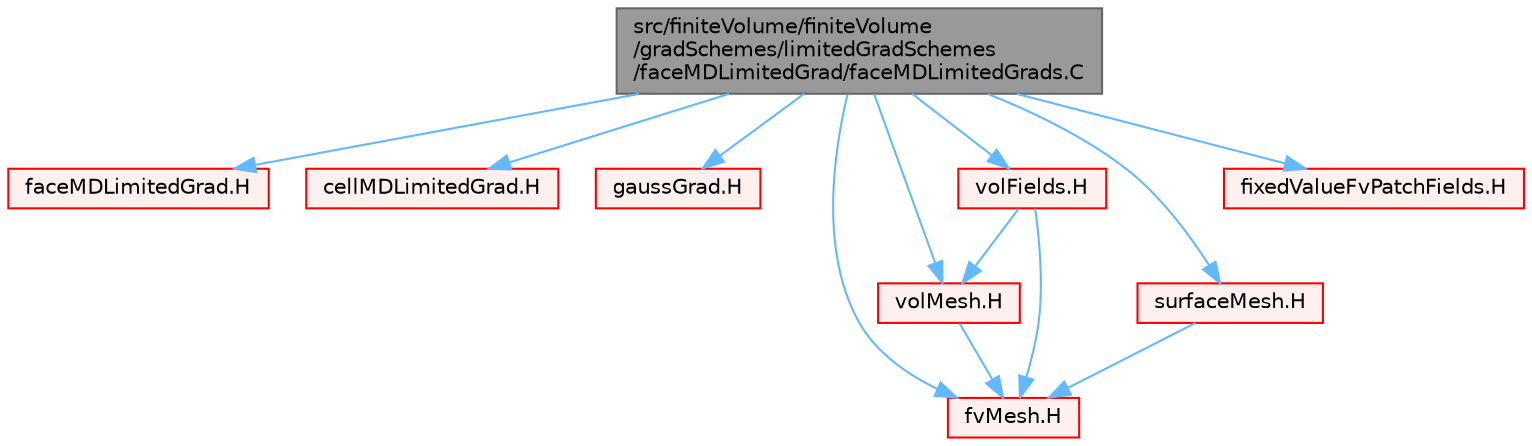 digraph "src/finiteVolume/finiteVolume/gradSchemes/limitedGradSchemes/faceMDLimitedGrad/faceMDLimitedGrads.C"
{
 // LATEX_PDF_SIZE
  bgcolor="transparent";
  edge [fontname=Helvetica,fontsize=10,labelfontname=Helvetica,labelfontsize=10];
  node [fontname=Helvetica,fontsize=10,shape=box,height=0.2,width=0.4];
  Node1 [id="Node000001",label="src/finiteVolume/finiteVolume\l/gradSchemes/limitedGradSchemes\l/faceMDLimitedGrad/faceMDLimitedGrads.C",height=0.2,width=0.4,color="gray40", fillcolor="grey60", style="filled", fontcolor="black",tooltip=" "];
  Node1 -> Node2 [id="edge1_Node000001_Node000002",color="steelblue1",style="solid",tooltip=" "];
  Node2 [id="Node000002",label="faceMDLimitedGrad.H",height=0.2,width=0.4,color="red", fillcolor="#FFF0F0", style="filled",URL="$faceMDLimitedGrad_8H.html",tooltip=" "];
  Node1 -> Node149 [id="edge2_Node000001_Node000149",color="steelblue1",style="solid",tooltip=" "];
  Node149 [id="Node000149",label="cellMDLimitedGrad.H",height=0.2,width=0.4,color="red", fillcolor="#FFF0F0", style="filled",URL="$cellMDLimitedGrad_8H.html",tooltip=" "];
  Node1 -> Node150 [id="edge3_Node000001_Node000150",color="steelblue1",style="solid",tooltip=" "];
  Node150 [id="Node000150",label="gaussGrad.H",height=0.2,width=0.4,color="red", fillcolor="#FFF0F0", style="filled",URL="$gaussGrad_8H.html",tooltip=" "];
  Node1 -> Node153 [id="edge4_Node000001_Node000153",color="steelblue1",style="solid",tooltip=" "];
  Node153 [id="Node000153",label="fvMesh.H",height=0.2,width=0.4,color="red", fillcolor="#FFF0F0", style="filled",URL="$fvMesh_8H.html",tooltip=" "];
  Node1 -> Node347 [id="edge5_Node000001_Node000347",color="steelblue1",style="solid",tooltip=" "];
  Node347 [id="Node000347",label="volMesh.H",height=0.2,width=0.4,color="red", fillcolor="#FFF0F0", style="filled",URL="$volMesh_8H.html",tooltip=" "];
  Node347 -> Node153 [id="edge6_Node000347_Node000153",color="steelblue1",style="solid",tooltip=" "];
  Node1 -> Node349 [id="edge7_Node000001_Node000349",color="steelblue1",style="solid",tooltip=" "];
  Node349 [id="Node000349",label="surfaceMesh.H",height=0.2,width=0.4,color="red", fillcolor="#FFF0F0", style="filled",URL="$surfaceMesh_8H.html",tooltip=" "];
  Node349 -> Node153 [id="edge8_Node000349_Node000153",color="steelblue1",style="solid",tooltip=" "];
  Node1 -> Node350 [id="edge9_Node000001_Node000350",color="steelblue1",style="solid",tooltip=" "];
  Node350 [id="Node000350",label="volFields.H",height=0.2,width=0.4,color="red", fillcolor="#FFF0F0", style="filled",URL="$volFields_8H.html",tooltip=" "];
  Node350 -> Node347 [id="edge10_Node000350_Node000347",color="steelblue1",style="solid",tooltip=" "];
  Node350 -> Node153 [id="edge11_Node000350_Node000153",color="steelblue1",style="solid",tooltip=" "];
  Node1 -> Node386 [id="edge12_Node000001_Node000386",color="steelblue1",style="solid",tooltip=" "];
  Node386 [id="Node000386",label="fixedValueFvPatchFields.H",height=0.2,width=0.4,color="red", fillcolor="#FFF0F0", style="filled",URL="$fixedValueFvPatchFields_8H.html",tooltip=" "];
}
